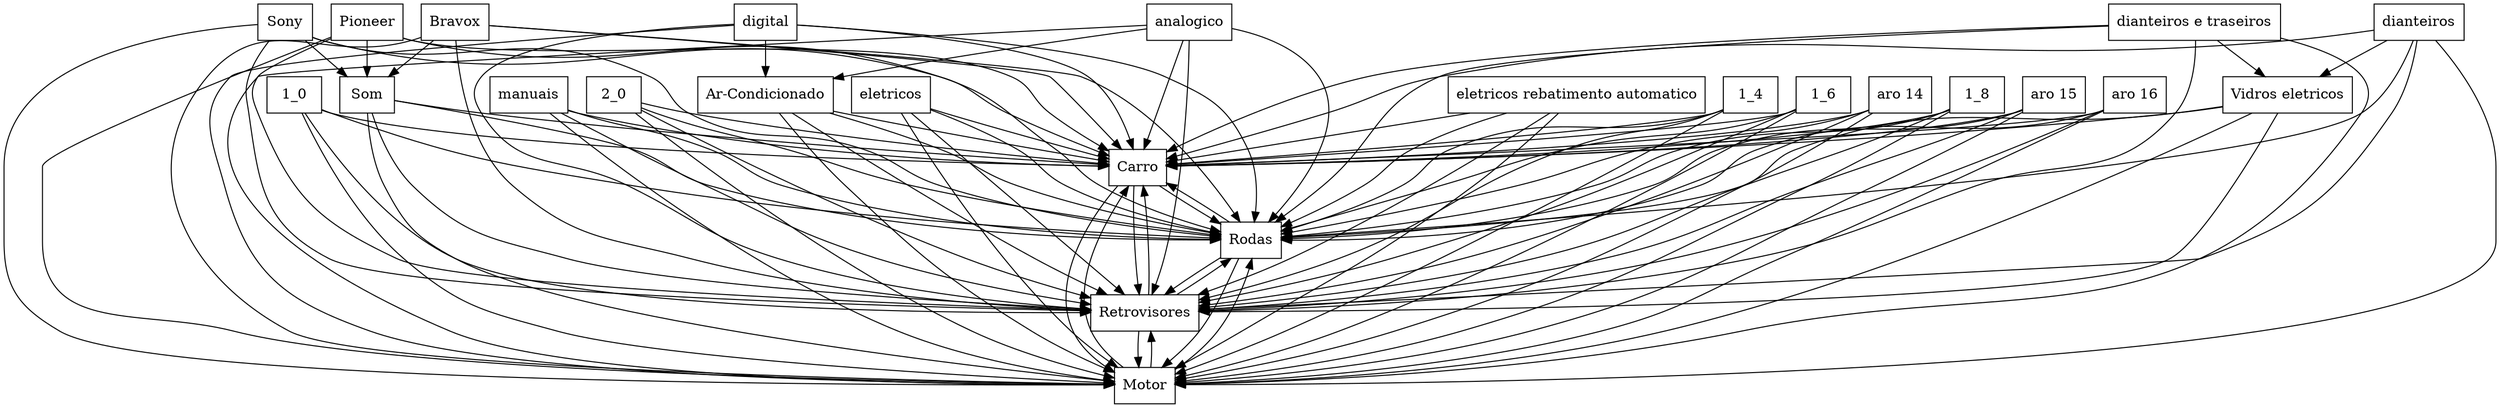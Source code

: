 digraph{
graph [rankdir=TB];
node [shape=box];
edge [arrowhead=normal];
0[label="manuais",]
1[label="Bravox",]
2[label="Ar-Condicionado",]
3[label="Carro",]
4[label="eletricos rebatimento automatico",]
5[label="digital",]
6[label="Rodas",]
7[label="1_0",]
8[label="Sony",]
9[label="2_0",]
10[label="1_4",]
11[label="1_6",]
12[label="1_8",]
13[label="aro 15",]
14[label="aro 16",]
15[label="analogico",]
16[label="aro 14",]
17[label="eletricos",]
18[label="Vidros eletricos",]
19[label="Motor",]
20[label="Pioneer",]
21[label="Retrovisores",]
22[label="dianteiros e traseiros",]
23[label="Som",]
24[label="dianteiros",]
0->3[label="",]
0->6[label="",]
0->19[label="",]
0->21[label="",]
1->3[label="",]
1->6[label="",]
1->19[label="",]
1->21[label="",]
1->23[label="",]
2->3[label="",]
2->6[label="",]
2->19[label="",]
2->21[label="",]
3->6[label="",]
3->19[label="",]
3->21[label="",]
4->3[label="",]
4->6[label="",]
4->19[label="",]
4->21[label="",]
5->2[label="",]
5->3[label="",]
5->6[label="",]
5->19[label="",]
5->21[label="",]
6->3[label="",]
6->19[label="",]
6->21[label="",]
7->3[label="",]
7->6[label="",]
7->19[label="",]
7->21[label="",]
8->3[label="",]
8->6[label="",]
8->19[label="",]
8->21[label="",]
8->23[label="",]
9->3[label="",]
9->6[label="",]
9->19[label="",]
9->21[label="",]
10->3[label="",]
10->6[label="",]
10->19[label="",]
10->21[label="",]
11->3[label="",]
11->6[label="",]
11->19[label="",]
11->21[label="",]
12->3[label="",]
12->6[label="",]
12->19[label="",]
12->21[label="",]
13->3[label="",]
13->6[label="",]
13->19[label="",]
13->21[label="",]
14->3[label="",]
14->6[label="",]
14->19[label="",]
14->21[label="",]
15->2[label="",]
15->3[label="",]
15->6[label="",]
15->19[label="",]
15->21[label="",]
16->3[label="",]
16->6[label="",]
16->19[label="",]
16->21[label="",]
17->3[label="",]
17->6[label="",]
17->19[label="",]
17->21[label="",]
18->3[label="",]
18->6[label="",]
18->19[label="",]
18->21[label="",]
19->3[label="",]
19->6[label="",]
19->21[label="",]
20->3[label="",]
20->6[label="",]
20->19[label="",]
20->21[label="",]
20->23[label="",]
21->3[label="",]
21->6[label="",]
21->19[label="",]
22->3[label="",]
22->6[label="",]
22->18[label="",]
22->19[label="",]
22->21[label="",]
23->3[label="",]
23->6[label="",]
23->19[label="",]
23->21[label="",]
24->3[label="",]
24->6[label="",]
24->18[label="",]
24->19[label="",]
24->21[label="",]
}
